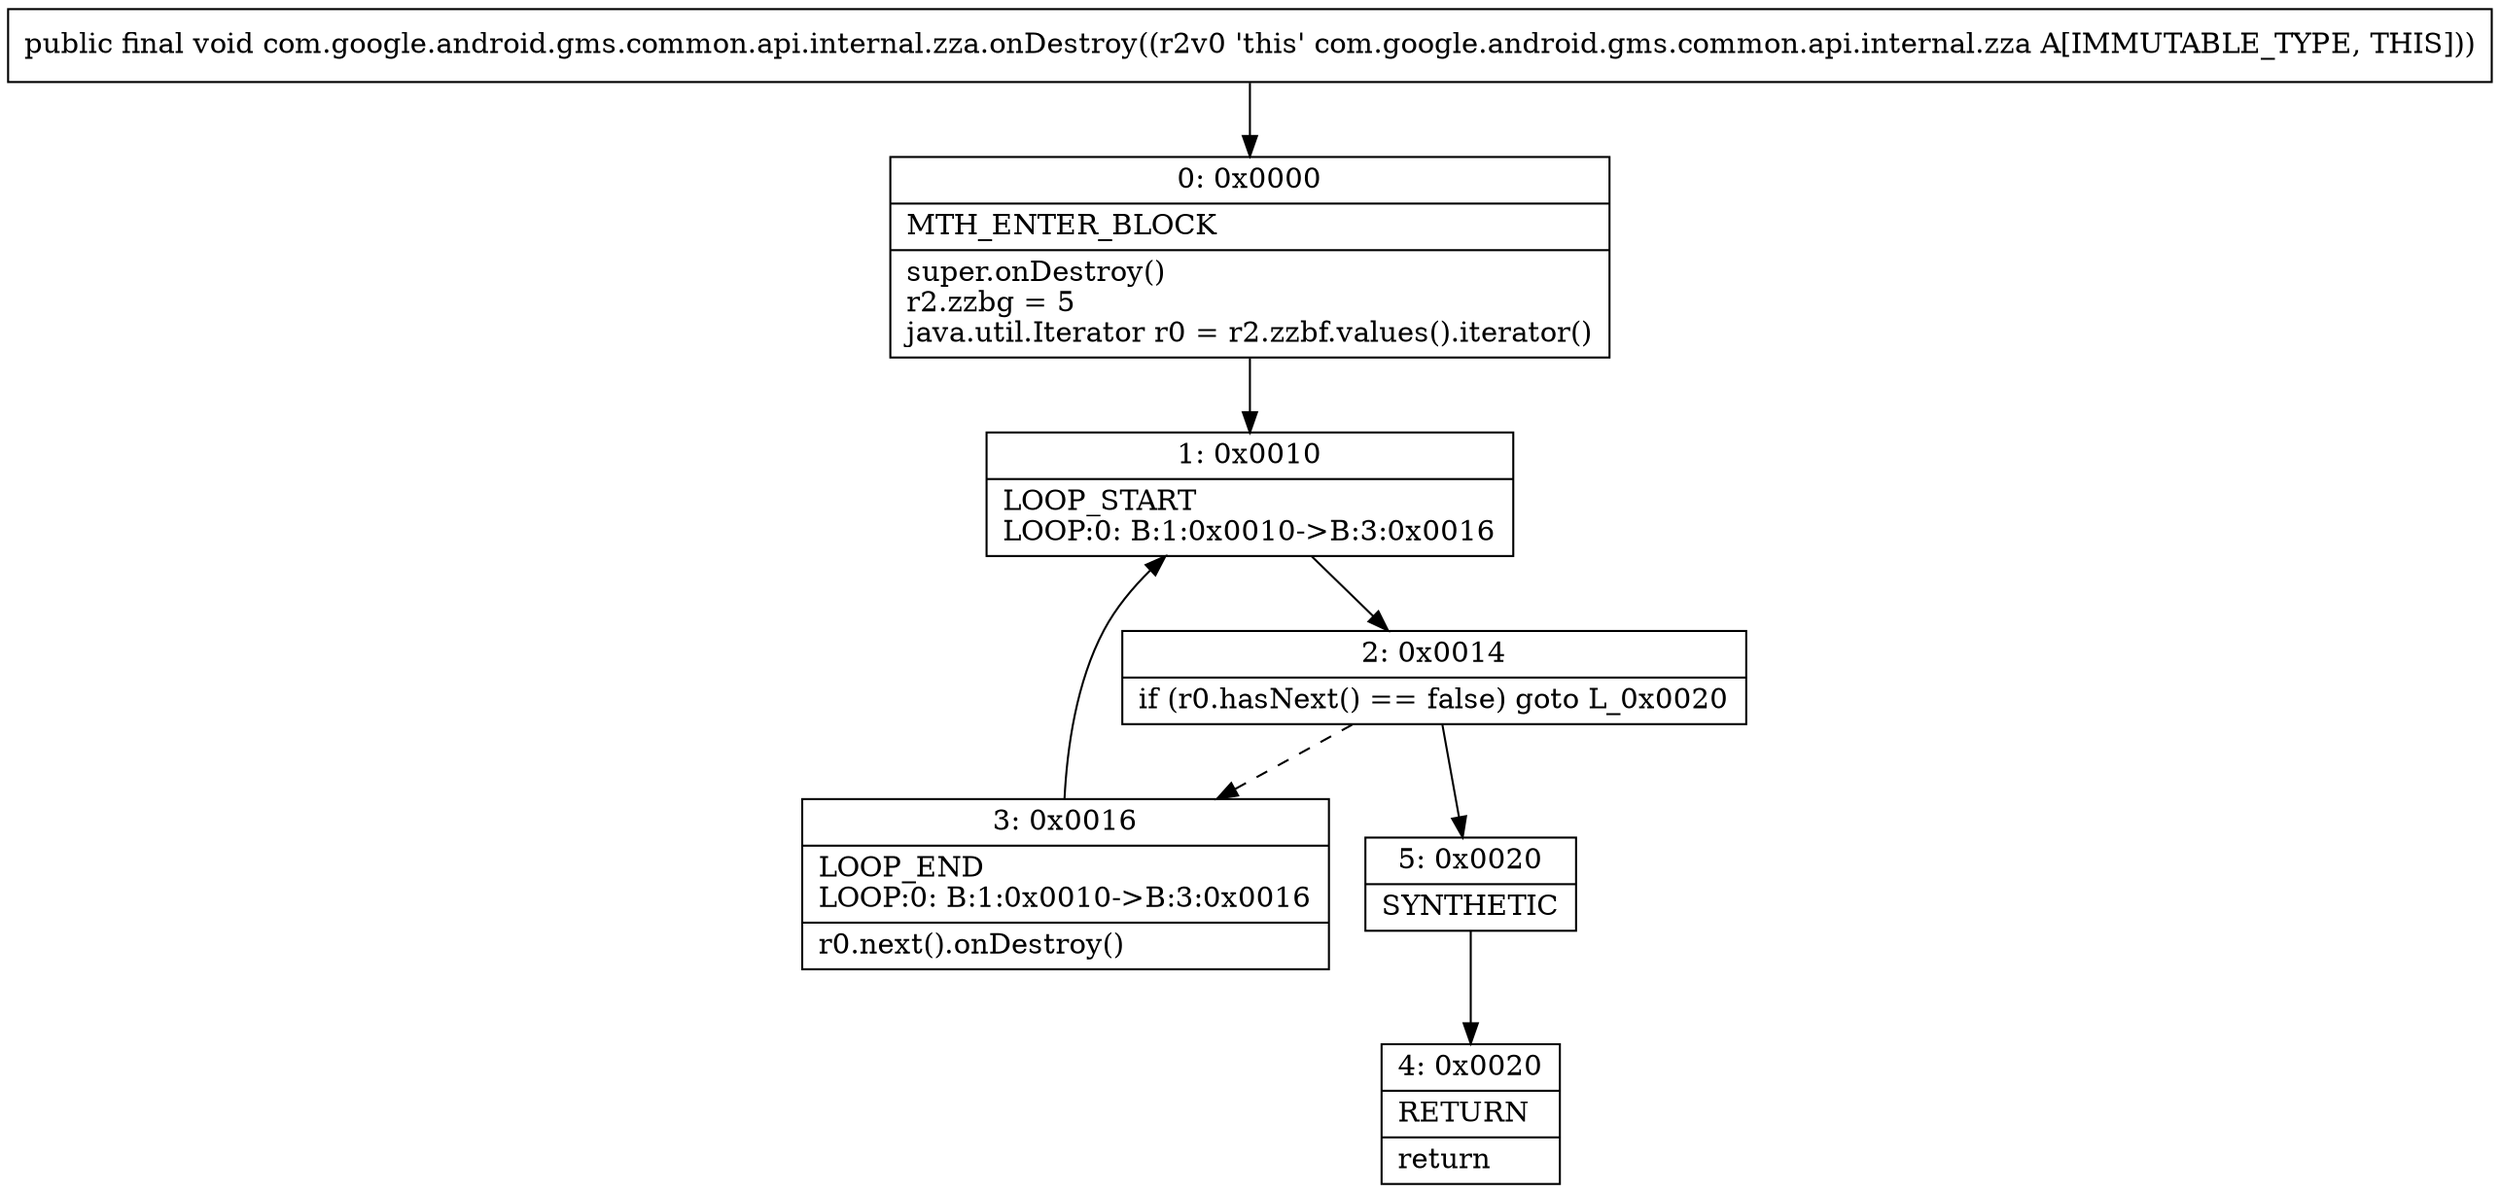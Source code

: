 digraph "CFG forcom.google.android.gms.common.api.internal.zza.onDestroy()V" {
Node_0 [shape=record,label="{0\:\ 0x0000|MTH_ENTER_BLOCK\l|super.onDestroy()\lr2.zzbg = 5\ljava.util.Iterator r0 = r2.zzbf.values().iterator()\l}"];
Node_1 [shape=record,label="{1\:\ 0x0010|LOOP_START\lLOOP:0: B:1:0x0010\-\>B:3:0x0016\l}"];
Node_2 [shape=record,label="{2\:\ 0x0014|if (r0.hasNext() == false) goto L_0x0020\l}"];
Node_3 [shape=record,label="{3\:\ 0x0016|LOOP_END\lLOOP:0: B:1:0x0010\-\>B:3:0x0016\l|r0.next().onDestroy()\l}"];
Node_4 [shape=record,label="{4\:\ 0x0020|RETURN\l|return\l}"];
Node_5 [shape=record,label="{5\:\ 0x0020|SYNTHETIC\l}"];
MethodNode[shape=record,label="{public final void com.google.android.gms.common.api.internal.zza.onDestroy((r2v0 'this' com.google.android.gms.common.api.internal.zza A[IMMUTABLE_TYPE, THIS])) }"];
MethodNode -> Node_0;
Node_0 -> Node_1;
Node_1 -> Node_2;
Node_2 -> Node_3[style=dashed];
Node_2 -> Node_5;
Node_3 -> Node_1;
Node_5 -> Node_4;
}

